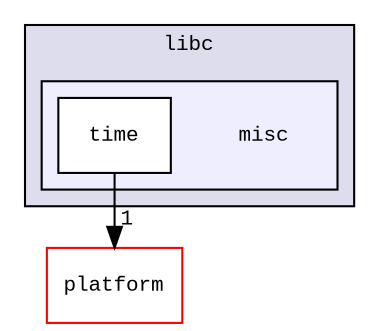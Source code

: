 digraph "src/tbox/libc/misc" {
  compound=true
  node [ fontsize="10", fontname="CourierNew"];
  edge [ labelfontsize="10", labelfontname="CourierNew"];
  subgraph clusterdir_77f7a305e421ad7115258f9647362748 {
    graph [ bgcolor="#ddddee", pencolor="black", label="libc" fontname="CourierNew", fontsize="10", URL="dir_77f7a305e421ad7115258f9647362748.html"]
  subgraph clusterdir_52883810f96e4c6607271422e3afbdf1 {
    graph [ bgcolor="#eeeeff", pencolor="black", label="" URL="dir_52883810f96e4c6607271422e3afbdf1.html"];
    dir_52883810f96e4c6607271422e3afbdf1 [shape=plaintext label="misc"];
    dir_56327ba615b9ecedc6c8dd8af05d74e8 [shape=box label="time" color="black" fillcolor="white" style="filled" URL="dir_56327ba615b9ecedc6c8dd8af05d74e8.html"];
  }
  }
  dir_3d9333e940592ee9d1dd6e9562262a64 [shape=box label="platform" fillcolor="white" style="filled" color="red" URL="dir_3d9333e940592ee9d1dd6e9562262a64.html"];
  dir_56327ba615b9ecedc6c8dd8af05d74e8->dir_3d9333e940592ee9d1dd6e9562262a64 [headlabel="1", labeldistance=1.5 headhref="dir_000013_000035.html"];
}
